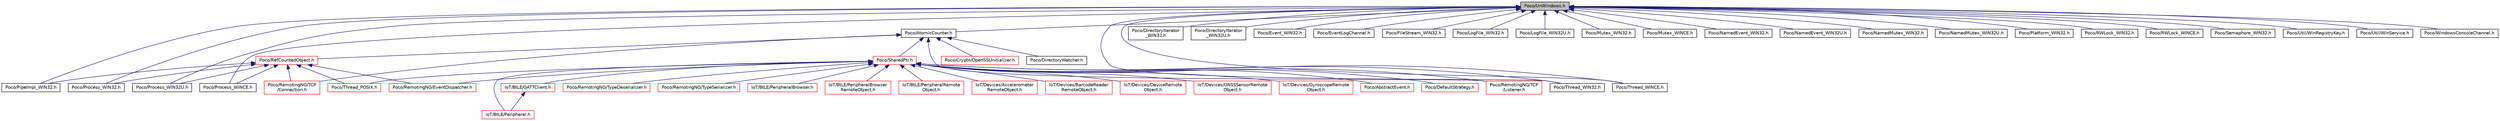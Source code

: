 digraph "Poco/UnWindows.h"
{
 // LATEX_PDF_SIZE
  edge [fontname="Helvetica",fontsize="10",labelfontname="Helvetica",labelfontsize="10"];
  node [fontname="Helvetica",fontsize="10",shape=record];
  Node1 [label="Poco/UnWindows.h",height=0.2,width=0.4,color="black", fillcolor="grey75", style="filled", fontcolor="black",tooltip=" "];
  Node1 -> Node2 [dir="back",color="midnightblue",fontsize="10",style="solid",fontname="Helvetica"];
  Node2 [label="Poco/AtomicCounter.h",height=0.2,width=0.4,color="black", fillcolor="white", style="filled",URL="$AtomicCounter_8h.html",tooltip=" "];
  Node2 -> Node3 [dir="back",color="midnightblue",fontsize="10",style="solid",fontname="Helvetica"];
  Node3 [label="Poco/SharedPtr.h",height=0.2,width=0.4,color="red", fillcolor="white", style="filled",URL="$SharedPtr_8h.html",tooltip=" "];
  Node3 -> Node4 [dir="back",color="midnightblue",fontsize="10",style="solid",fontname="Helvetica"];
  Node4 [label="Poco/AbstractEvent.h",height=0.2,width=0.4,color="red", fillcolor="white", style="filled",URL="$AbstractEvent_8h.html",tooltip=" "];
  Node3 -> Node393 [dir="back",color="midnightblue",fontsize="10",style="solid",fontname="Helvetica"];
  Node393 [label="Poco/Thread_POSIX.h",height=0.2,width=0.4,color="red", fillcolor="white", style="filled",URL="$Thread__POSIX_8h.html",tooltip=" "];
  Node3 -> Node444 [dir="back",color="midnightblue",fontsize="10",style="solid",fontname="Helvetica"];
  Node444 [label="Poco/DefaultStrategy.h",height=0.2,width=0.4,color="red", fillcolor="white", style="filled",URL="$DefaultStrategy_8h.html",tooltip=" "];
  Node3 -> Node6 [dir="back",color="midnightblue",fontsize="10",style="solid",fontname="Helvetica"];
  Node6 [label="IoT/BtLE/GATTClient.h",height=0.2,width=0.4,color="red", fillcolor="white", style="filled",URL="$GATTClient_8h.html",tooltip=" "];
  Node6 -> Node7 [dir="back",color="midnightblue",fontsize="10",style="solid",fontname="Helvetica"];
  Node7 [label="IoT/BtLE/Peripheral.h",height=0.2,width=0.4,color="red", fillcolor="white", style="filled",URL="$Peripheral_8h.html",tooltip=" "];
  Node3 -> Node7 [dir="back",color="midnightblue",fontsize="10",style="solid",fontname="Helvetica"];
  Node3 -> Node446 [dir="back",color="midnightblue",fontsize="10",style="solid",fontname="Helvetica"];
  Node446 [label="Poco/RemotingNG/TypeDeserializer.h",height=0.2,width=0.4,color="red", fillcolor="white", style="filled",URL="$TypeDeserializer_8h.html",tooltip=" "];
  Node3 -> Node447 [dir="back",color="midnightblue",fontsize="10",style="solid",fontname="Helvetica"];
  Node447 [label="Poco/RemotingNG/TypeSerializer.h",height=0.2,width=0.4,color="red", fillcolor="white", style="filled",URL="$TypeSerializer_8h.html",tooltip=" "];
  Node3 -> Node21 [dir="back",color="midnightblue",fontsize="10",style="solid",fontname="Helvetica"];
  Node21 [label="IoT/BtLE/PeripheralBrowser.h",height=0.2,width=0.4,color="red", fillcolor="white", style="filled",URL="$PeripheralBrowser_8h.html",tooltip=" "];
  Node3 -> Node23 [dir="back",color="midnightblue",fontsize="10",style="solid",fontname="Helvetica"];
  Node23 [label="IoT/BtLE/PeripheralBrowser\lRemoteObject.h",height=0.2,width=0.4,color="red", fillcolor="white", style="filled",URL="$PeripheralBrowserRemoteObject_8h.html",tooltip=" "];
  Node3 -> Node448 [dir="back",color="midnightblue",fontsize="10",style="solid",fontname="Helvetica"];
  Node448 [label="Poco/RemotingNG/EventDispatcher.h",height=0.2,width=0.4,color="red", fillcolor="white", style="filled",URL="$RemotingNG_2EventDispatcher_8h.html",tooltip=" "];
  Node3 -> Node14 [dir="back",color="midnightblue",fontsize="10",style="solid",fontname="Helvetica"];
  Node14 [label="IoT/BtLE/PeripheralRemote\lObject.h",height=0.2,width=0.4,color="red", fillcolor="white", style="filled",URL="$PeripheralRemoteObject_8h.html",tooltip=" "];
  Node3 -> Node56 [dir="back",color="midnightblue",fontsize="10",style="solid",fontname="Helvetica"];
  Node56 [label="IoT/Devices/Accelerometer\lRemoteObject.h",height=0.2,width=0.4,color="red", fillcolor="white", style="filled",URL="$AccelerometerRemoteObject_8h.html",tooltip=" "];
  Node3 -> Node61 [dir="back",color="midnightblue",fontsize="10",style="solid",fontname="Helvetica"];
  Node61 [label="IoT/Devices/BarcodeReader\lRemoteObject.h",height=0.2,width=0.4,color="red", fillcolor="white", style="filled",URL="$BarcodeReaderRemoteObject_8h.html",tooltip=" "];
  Node3 -> Node449 [dir="back",color="midnightblue",fontsize="10",style="solid",fontname="Helvetica"];
  Node449 [label="IoT/Devices/DeviceRemote\lObject.h",height=0.2,width=0.4,color="red", fillcolor="white", style="filled",URL="$DeviceRemoteObject_8h.html",tooltip=" "];
  Node3 -> Node69 [dir="back",color="midnightblue",fontsize="10",style="solid",fontname="Helvetica"];
  Node69 [label="IoT/Devices/GNSSSensorRemote\lObject.h",height=0.2,width=0.4,color="red", fillcolor="white", style="filled",URL="$GNSSSensorRemoteObject_8h.html",tooltip=" "];
  Node3 -> Node78 [dir="back",color="midnightblue",fontsize="10",style="solid",fontname="Helvetica"];
  Node78 [label="IoT/Devices/GyroscopeRemote\lObject.h",height=0.2,width=0.4,color="red", fillcolor="white", style="filled",URL="$GyroscopeRemoteObject_8h.html",tooltip=" "];
  Node3 -> Node348 [dir="back",color="midnightblue",fontsize="10",style="solid",fontname="Helvetica"];
  Node348 [label="Poco/RemotingNG/TCP\l/Listener.h",height=0.2,width=0.4,color="red", fillcolor="white", style="filled",URL="$TCP_2Listener_8h.html",tooltip=" "];
  Node3 -> Node537 [dir="back",color="midnightblue",fontsize="10",style="solid",fontname="Helvetica"];
  Node537 [label="Poco/Thread_WIN32.h",height=0.2,width=0.4,color="black", fillcolor="white", style="filled",URL="$Thread__WIN32_8h.html",tooltip=" "];
  Node3 -> Node538 [dir="back",color="midnightblue",fontsize="10",style="solid",fontname="Helvetica"];
  Node538 [label="Poco/Thread_WINCE.h",height=0.2,width=0.4,color="black", fillcolor="white", style="filled",URL="$Thread__WINCE_8h.html",tooltip=" "];
  Node2 -> Node540 [dir="back",color="midnightblue",fontsize="10",style="solid",fontname="Helvetica"];
  Node540 [label="Poco/RefCountedObject.h",height=0.2,width=0.4,color="red", fillcolor="white", style="filled",URL="$RefCountedObject_8h.html",tooltip=" "];
  Node540 -> Node393 [dir="back",color="midnightblue",fontsize="10",style="solid",fontname="Helvetica"];
  Node540 -> Node448 [dir="back",color="midnightblue",fontsize="10",style="solid",fontname="Helvetica"];
  Node540 -> Node637 [dir="back",color="midnightblue",fontsize="10",style="solid",fontname="Helvetica"];
  Node637 [label="Poco/PipeImpl_WIN32.h",height=0.2,width=0.4,color="black", fillcolor="white", style="filled",URL="$PipeImpl__WIN32_8h.html",tooltip=" "];
  Node540 -> Node642 [dir="back",color="midnightblue",fontsize="10",style="solid",fontname="Helvetica"];
  Node642 [label="Poco/Process_WIN32.h",height=0.2,width=0.4,color="black", fillcolor="white", style="filled",URL="$Process__WIN32_8h.html",tooltip=" "];
  Node540 -> Node643 [dir="back",color="midnightblue",fontsize="10",style="solid",fontname="Helvetica"];
  Node643 [label="Poco/Process_WIN32U.h",height=0.2,width=0.4,color="black", fillcolor="white", style="filled",URL="$Process__WIN32U_8h.html",tooltip=" "];
  Node540 -> Node644 [dir="back",color="midnightblue",fontsize="10",style="solid",fontname="Helvetica"];
  Node644 [label="Poco/Process_WINCE.h",height=0.2,width=0.4,color="black", fillcolor="white", style="filled",URL="$Process__WINCE_8h.html",tooltip=" "];
  Node540 -> Node364 [dir="back",color="midnightblue",fontsize="10",style="solid",fontname="Helvetica"];
  Node364 [label="Poco/RemotingNG/TCP\l/Connection.h",height=0.2,width=0.4,color="red", fillcolor="white", style="filled",URL="$Connection_8h.html",tooltip=" "];
  Node2 -> Node668 [dir="back",color="midnightblue",fontsize="10",style="solid",fontname="Helvetica"];
  Node668 [label="Poco/Crypto/OpenSSLInitializer.h",height=0.2,width=0.4,color="red", fillcolor="white", style="filled",URL="$OpenSSLInitializer_8h.html",tooltip=" "];
  Node2 -> Node326 [dir="back",color="midnightblue",fontsize="10",style="solid",fontname="Helvetica"];
  Node326 [label="Poco/DirectoryWatcher.h",height=0.2,width=0.4,color="black", fillcolor="white", style="filled",URL="$DirectoryWatcher_8h.html",tooltip=" "];
  Node2 -> Node364 [dir="back",color="midnightblue",fontsize="10",style="solid",fontname="Helvetica"];
  Node2 -> Node348 [dir="back",color="midnightblue",fontsize="10",style="solid",fontname="Helvetica"];
  Node1 -> Node670 [dir="back",color="midnightblue",fontsize="10",style="solid",fontname="Helvetica"];
  Node670 [label="Poco/DirectoryIterator\l_WIN32.h",height=0.2,width=0.4,color="black", fillcolor="white", style="filled",URL="$DirectoryIterator__WIN32_8h.html",tooltip=" "];
  Node1 -> Node671 [dir="back",color="midnightblue",fontsize="10",style="solid",fontname="Helvetica"];
  Node671 [label="Poco/DirectoryIterator\l_WIN32U.h",height=0.2,width=0.4,color="black", fillcolor="white", style="filled",URL="$DirectoryIterator__WIN32U_8h.html",tooltip=" "];
  Node1 -> Node672 [dir="back",color="midnightblue",fontsize="10",style="solid",fontname="Helvetica"];
  Node672 [label="Poco/Event_WIN32.h",height=0.2,width=0.4,color="black", fillcolor="white", style="filled",URL="$Event__WIN32_8h.html",tooltip=" "];
  Node1 -> Node425 [dir="back",color="midnightblue",fontsize="10",style="solid",fontname="Helvetica"];
  Node425 [label="Poco/EventLogChannel.h",height=0.2,width=0.4,color="black", fillcolor="white", style="filled",URL="$EventLogChannel_8h.html",tooltip=" "];
  Node1 -> Node673 [dir="back",color="midnightblue",fontsize="10",style="solid",fontname="Helvetica"];
  Node673 [label="Poco/FileStream_WIN32.h",height=0.2,width=0.4,color="black", fillcolor="white", style="filled",URL="$FileStream__WIN32_8h.html",tooltip=" "];
  Node1 -> Node674 [dir="back",color="midnightblue",fontsize="10",style="solid",fontname="Helvetica"];
  Node674 [label="Poco/LogFile_WIN32.h",height=0.2,width=0.4,color="black", fillcolor="white", style="filled",URL="$LogFile__WIN32_8h.html",tooltip=" "];
  Node1 -> Node675 [dir="back",color="midnightblue",fontsize="10",style="solid",fontname="Helvetica"];
  Node675 [label="Poco/LogFile_WIN32U.h",height=0.2,width=0.4,color="black", fillcolor="white", style="filled",URL="$LogFile__WIN32U_8h.html",tooltip=" "];
  Node1 -> Node676 [dir="back",color="midnightblue",fontsize="10",style="solid",fontname="Helvetica"];
  Node676 [label="Poco/Mutex_WIN32.h",height=0.2,width=0.4,color="black", fillcolor="white", style="filled",URL="$Mutex__WIN32_8h.html",tooltip=" "];
  Node1 -> Node677 [dir="back",color="midnightblue",fontsize="10",style="solid",fontname="Helvetica"];
  Node677 [label="Poco/Mutex_WINCE.h",height=0.2,width=0.4,color="black", fillcolor="white", style="filled",URL="$Mutex__WINCE_8h.html",tooltip=" "];
  Node1 -> Node678 [dir="back",color="midnightblue",fontsize="10",style="solid",fontname="Helvetica"];
  Node678 [label="Poco/NamedEvent_WIN32.h",height=0.2,width=0.4,color="black", fillcolor="white", style="filled",URL="$NamedEvent__WIN32_8h.html",tooltip=" "];
  Node1 -> Node679 [dir="back",color="midnightblue",fontsize="10",style="solid",fontname="Helvetica"];
  Node679 [label="Poco/NamedEvent_WIN32U.h",height=0.2,width=0.4,color="black", fillcolor="white", style="filled",URL="$NamedEvent__WIN32U_8h.html",tooltip=" "];
  Node1 -> Node680 [dir="back",color="midnightblue",fontsize="10",style="solid",fontname="Helvetica"];
  Node680 [label="Poco/NamedMutex_WIN32.h",height=0.2,width=0.4,color="black", fillcolor="white", style="filled",URL="$NamedMutex__WIN32_8h.html",tooltip=" "];
  Node1 -> Node681 [dir="back",color="midnightblue",fontsize="10",style="solid",fontname="Helvetica"];
  Node681 [label="Poco/NamedMutex_WIN32U.h",height=0.2,width=0.4,color="black", fillcolor="white", style="filled",URL="$NamedMutex__WIN32U_8h.html",tooltip=" "];
  Node1 -> Node637 [dir="back",color="midnightblue",fontsize="10",style="solid",fontname="Helvetica"];
  Node1 -> Node682 [dir="back",color="midnightblue",fontsize="10",style="solid",fontname="Helvetica"];
  Node682 [label="Poco/Platform_WIN32.h",height=0.2,width=0.4,color="black", fillcolor="white", style="filled",URL="$Platform__WIN32_8h.html",tooltip=" "];
  Node1 -> Node642 [dir="back",color="midnightblue",fontsize="10",style="solid",fontname="Helvetica"];
  Node1 -> Node643 [dir="back",color="midnightblue",fontsize="10",style="solid",fontname="Helvetica"];
  Node1 -> Node644 [dir="back",color="midnightblue",fontsize="10",style="solid",fontname="Helvetica"];
  Node1 -> Node683 [dir="back",color="midnightblue",fontsize="10",style="solid",fontname="Helvetica"];
  Node683 [label="Poco/RWLock_WIN32.h",height=0.2,width=0.4,color="black", fillcolor="white", style="filled",URL="$RWLock__WIN32_8h.html",tooltip=" "];
  Node1 -> Node684 [dir="back",color="midnightblue",fontsize="10",style="solid",fontname="Helvetica"];
  Node684 [label="Poco/RWLock_WINCE.h",height=0.2,width=0.4,color="black", fillcolor="white", style="filled",URL="$RWLock__WINCE_8h.html",tooltip=" "];
  Node1 -> Node685 [dir="back",color="midnightblue",fontsize="10",style="solid",fontname="Helvetica"];
  Node685 [label="Poco/Semaphore_WIN32.h",height=0.2,width=0.4,color="black", fillcolor="white", style="filled",URL="$Semaphore__WIN32_8h.html",tooltip=" "];
  Node1 -> Node537 [dir="back",color="midnightblue",fontsize="10",style="solid",fontname="Helvetica"];
  Node1 -> Node538 [dir="back",color="midnightblue",fontsize="10",style="solid",fontname="Helvetica"];
  Node1 -> Node686 [dir="back",color="midnightblue",fontsize="10",style="solid",fontname="Helvetica"];
  Node686 [label="Poco/Util/WinRegistryKey.h",height=0.2,width=0.4,color="black", fillcolor="white", style="filled",URL="$WinRegistryKey_8h.html",tooltip=" "];
  Node1 -> Node687 [dir="back",color="midnightblue",fontsize="10",style="solid",fontname="Helvetica"];
  Node687 [label="Poco/Util/WinService.h",height=0.2,width=0.4,color="black", fillcolor="white", style="filled",URL="$WinService_8h.html",tooltip=" "];
  Node1 -> Node439 [dir="back",color="midnightblue",fontsize="10",style="solid",fontname="Helvetica"];
  Node439 [label="Poco/WindowsConsoleChannel.h",height=0.2,width=0.4,color="black", fillcolor="white", style="filled",URL="$WindowsConsoleChannel_8h.html",tooltip=" "];
}

